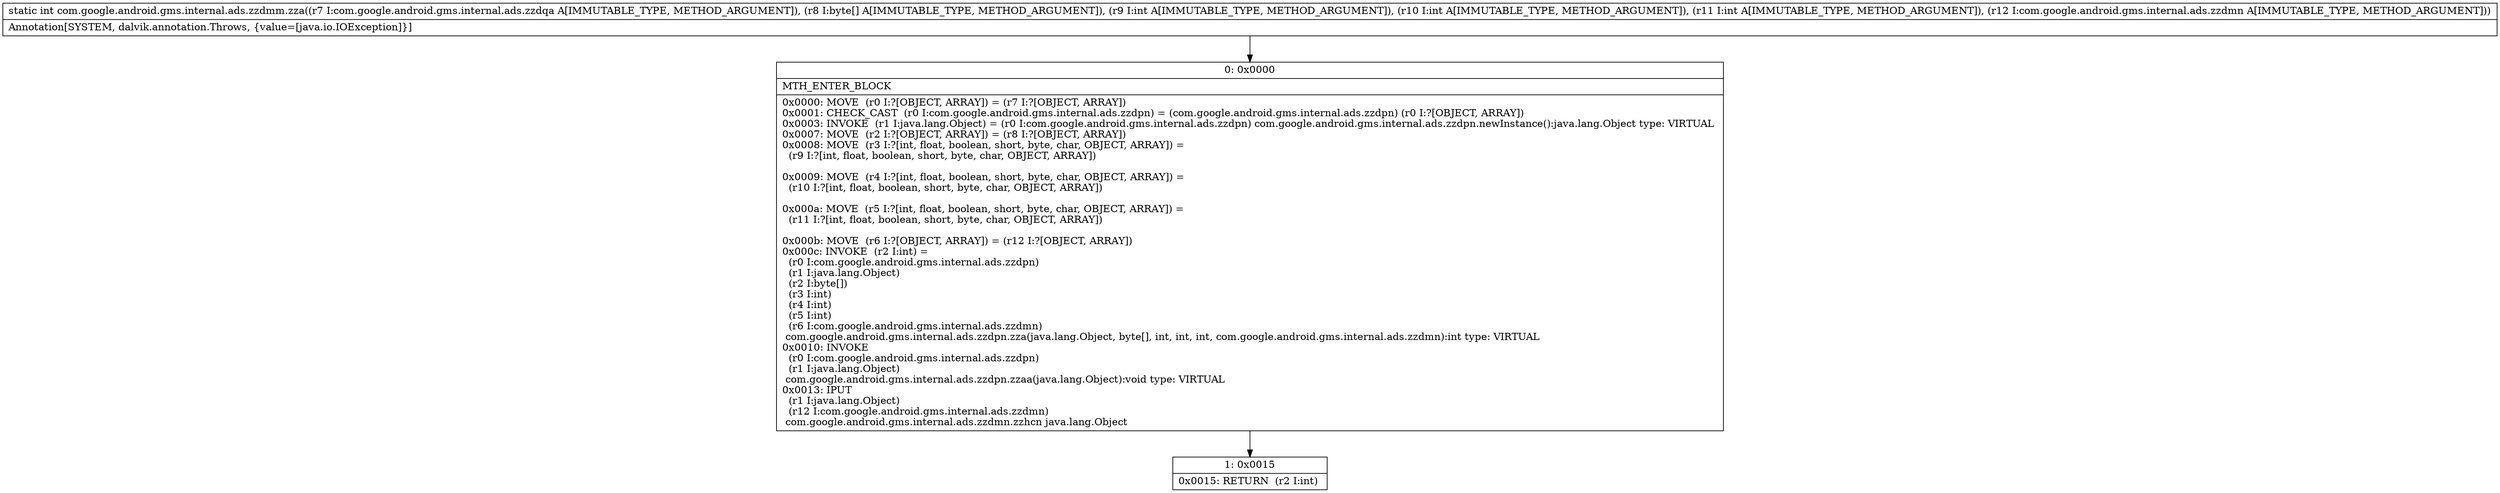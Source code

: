digraph "CFG forcom.google.android.gms.internal.ads.zzdmm.zza(Lcom\/google\/android\/gms\/internal\/ads\/zzdqa;[BIIILcom\/google\/android\/gms\/internal\/ads\/zzdmn;)I" {
Node_0 [shape=record,label="{0\:\ 0x0000|MTH_ENTER_BLOCK\l|0x0000: MOVE  (r0 I:?[OBJECT, ARRAY]) = (r7 I:?[OBJECT, ARRAY]) \l0x0001: CHECK_CAST  (r0 I:com.google.android.gms.internal.ads.zzdpn) = (com.google.android.gms.internal.ads.zzdpn) (r0 I:?[OBJECT, ARRAY]) \l0x0003: INVOKE  (r1 I:java.lang.Object) = (r0 I:com.google.android.gms.internal.ads.zzdpn) com.google.android.gms.internal.ads.zzdpn.newInstance():java.lang.Object type: VIRTUAL \l0x0007: MOVE  (r2 I:?[OBJECT, ARRAY]) = (r8 I:?[OBJECT, ARRAY]) \l0x0008: MOVE  (r3 I:?[int, float, boolean, short, byte, char, OBJECT, ARRAY]) = \l  (r9 I:?[int, float, boolean, short, byte, char, OBJECT, ARRAY])\l \l0x0009: MOVE  (r4 I:?[int, float, boolean, short, byte, char, OBJECT, ARRAY]) = \l  (r10 I:?[int, float, boolean, short, byte, char, OBJECT, ARRAY])\l \l0x000a: MOVE  (r5 I:?[int, float, boolean, short, byte, char, OBJECT, ARRAY]) = \l  (r11 I:?[int, float, boolean, short, byte, char, OBJECT, ARRAY])\l \l0x000b: MOVE  (r6 I:?[OBJECT, ARRAY]) = (r12 I:?[OBJECT, ARRAY]) \l0x000c: INVOKE  (r2 I:int) = \l  (r0 I:com.google.android.gms.internal.ads.zzdpn)\l  (r1 I:java.lang.Object)\l  (r2 I:byte[])\l  (r3 I:int)\l  (r4 I:int)\l  (r5 I:int)\l  (r6 I:com.google.android.gms.internal.ads.zzdmn)\l com.google.android.gms.internal.ads.zzdpn.zza(java.lang.Object, byte[], int, int, int, com.google.android.gms.internal.ads.zzdmn):int type: VIRTUAL \l0x0010: INVOKE  \l  (r0 I:com.google.android.gms.internal.ads.zzdpn)\l  (r1 I:java.lang.Object)\l com.google.android.gms.internal.ads.zzdpn.zzaa(java.lang.Object):void type: VIRTUAL \l0x0013: IPUT  \l  (r1 I:java.lang.Object)\l  (r12 I:com.google.android.gms.internal.ads.zzdmn)\l com.google.android.gms.internal.ads.zzdmn.zzhcn java.lang.Object \l}"];
Node_1 [shape=record,label="{1\:\ 0x0015|0x0015: RETURN  (r2 I:int) \l}"];
MethodNode[shape=record,label="{static int com.google.android.gms.internal.ads.zzdmm.zza((r7 I:com.google.android.gms.internal.ads.zzdqa A[IMMUTABLE_TYPE, METHOD_ARGUMENT]), (r8 I:byte[] A[IMMUTABLE_TYPE, METHOD_ARGUMENT]), (r9 I:int A[IMMUTABLE_TYPE, METHOD_ARGUMENT]), (r10 I:int A[IMMUTABLE_TYPE, METHOD_ARGUMENT]), (r11 I:int A[IMMUTABLE_TYPE, METHOD_ARGUMENT]), (r12 I:com.google.android.gms.internal.ads.zzdmn A[IMMUTABLE_TYPE, METHOD_ARGUMENT]))  | Annotation[SYSTEM, dalvik.annotation.Throws, \{value=[java.io.IOException]\}]\l}"];
MethodNode -> Node_0;
Node_0 -> Node_1;
}

